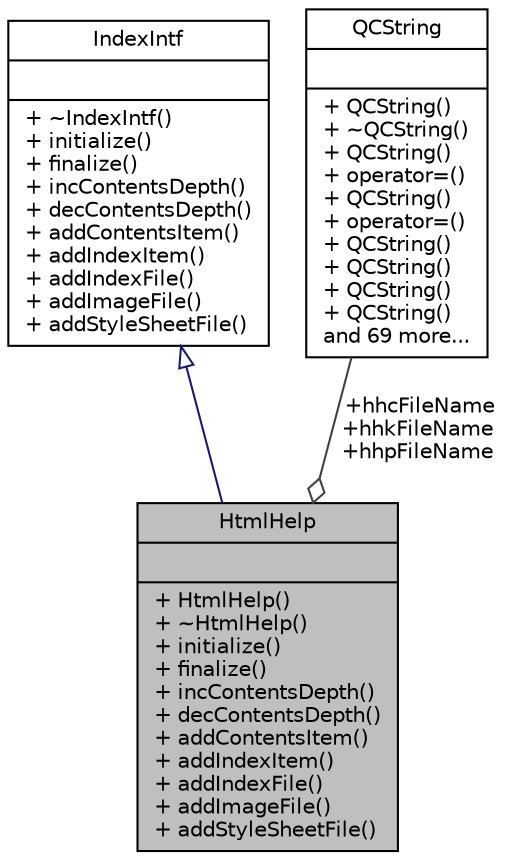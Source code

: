 digraph "HtmlHelp"
{
 // LATEX_PDF_SIZE
  edge [fontname="Helvetica",fontsize="10",labelfontname="Helvetica",labelfontsize="10"];
  node [fontname="Helvetica",fontsize="10",shape=record];
  Node1 [label="{HtmlHelp\n||+ HtmlHelp()\l+ ~HtmlHelp()\l+ initialize()\l+ finalize()\l+ incContentsDepth()\l+ decContentsDepth()\l+ addContentsItem()\l+ addIndexItem()\l+ addIndexFile()\l+ addImageFile()\l+ addStyleSheetFile()\l}",height=0.2,width=0.4,color="black", fillcolor="grey75", style="filled", fontcolor="black",tooltip=" "];
  Node2 -> Node1 [dir="back",color="midnightblue",fontsize="10",style="solid",arrowtail="onormal",fontname="Helvetica"];
  Node2 [label="{IndexIntf\n||+ ~IndexIntf()\l+ initialize()\l+ finalize()\l+ incContentsDepth()\l+ decContentsDepth()\l+ addContentsItem()\l+ addIndexItem()\l+ addIndexFile()\l+ addImageFile()\l+ addStyleSheetFile()\l}",height=0.2,width=0.4,color="black", fillcolor="white", style="filled",URL="$classIndexIntf.html",tooltip="Abstract interface for index generators."];
  Node3 -> Node1 [color="grey25",fontsize="10",style="solid",label=" +hhcFileName\n+hhkFileName\n+hhpFileName" ,arrowhead="odiamond",fontname="Helvetica"];
  Node3 [label="{QCString\n||+ QCString()\l+ ~QCString()\l+ QCString()\l+ operator=()\l+ QCString()\l+ operator=()\l+ QCString()\l+ QCString()\l+ QCString()\l+ QCString()\land 69 more...\l}",height=0.2,width=0.4,color="black", fillcolor="white", style="filled",URL="$classQCString.html",tooltip=" "];
}
